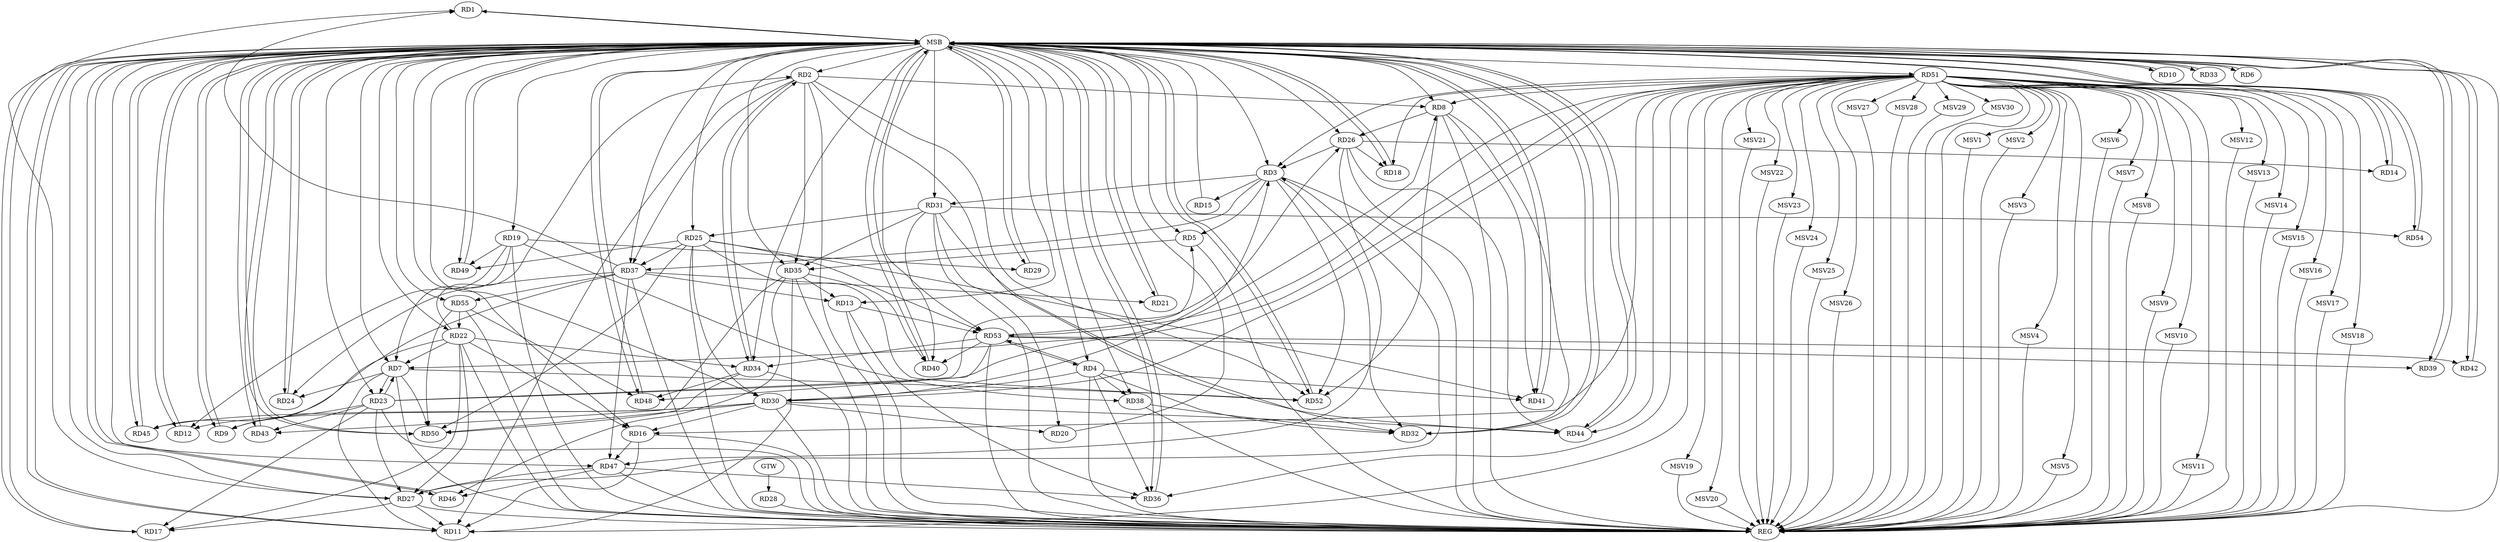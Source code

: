strict digraph G {
  RD1 [ label="RD1" ];
  RD2 [ label="RD2" ];
  RD3 [ label="RD3" ];
  RD4 [ label="RD4" ];
  RD5 [ label="RD5" ];
  RD6 [ label="RD6" ];
  RD7 [ label="RD7" ];
  RD8 [ label="RD8" ];
  RD9 [ label="RD9" ];
  RD10 [ label="RD10" ];
  RD11 [ label="RD11" ];
  RD12 [ label="RD12" ];
  RD13 [ label="RD13" ];
  RD14 [ label="RD14" ];
  RD15 [ label="RD15" ];
  RD16 [ label="RD16" ];
  RD17 [ label="RD17" ];
  RD18 [ label="RD18" ];
  RD19 [ label="RD19" ];
  RD20 [ label="RD20" ];
  RD21 [ label="RD21" ];
  RD22 [ label="RD22" ];
  RD23 [ label="RD23" ];
  RD24 [ label="RD24" ];
  RD25 [ label="RD25" ];
  RD26 [ label="RD26" ];
  RD27 [ label="RD27" ];
  RD28 [ label="RD28" ];
  RD29 [ label="RD29" ];
  RD30 [ label="RD30" ];
  RD31 [ label="RD31" ];
  RD32 [ label="RD32" ];
  RD33 [ label="RD33" ];
  RD34 [ label="RD34" ];
  RD35 [ label="RD35" ];
  RD36 [ label="RD36" ];
  RD37 [ label="RD37" ];
  RD38 [ label="RD38" ];
  RD39 [ label="RD39" ];
  RD40 [ label="RD40" ];
  RD41 [ label="RD41" ];
  RD42 [ label="RD42" ];
  RD43 [ label="RD43" ];
  RD44 [ label="RD44" ];
  RD45 [ label="RD45" ];
  RD46 [ label="RD46" ];
  RD47 [ label="RD47" ];
  RD48 [ label="RD48" ];
  RD49 [ label="RD49" ];
  RD50 [ label="RD50" ];
  RD51 [ label="RD51" ];
  RD52 [ label="RD52" ];
  RD53 [ label="RD53" ];
  RD54 [ label="RD54" ];
  RD55 [ label="RD55" ];
  GTW [ label="GTW" ];
  REG [ label="REG" ];
  MSB [ label="MSB" ];
  MSV1 [ label="MSV1" ];
  MSV2 [ label="MSV2" ];
  MSV3 [ label="MSV3" ];
  MSV4 [ label="MSV4" ];
  MSV5 [ label="MSV5" ];
  MSV6 [ label="MSV6" ];
  MSV7 [ label="MSV7" ];
  MSV8 [ label="MSV8" ];
  MSV9 [ label="MSV9" ];
  MSV10 [ label="MSV10" ];
  MSV11 [ label="MSV11" ];
  MSV12 [ label="MSV12" ];
  MSV13 [ label="MSV13" ];
  MSV14 [ label="MSV14" ];
  MSV15 [ label="MSV15" ];
  MSV16 [ label="MSV16" ];
  MSV17 [ label="MSV17" ];
  MSV18 [ label="MSV18" ];
  MSV19 [ label="MSV19" ];
  MSV20 [ label="MSV20" ];
  MSV21 [ label="MSV21" ];
  MSV22 [ label="MSV22" ];
  MSV23 [ label="MSV23" ];
  MSV24 [ label="MSV24" ];
  MSV25 [ label="MSV25" ];
  MSV26 [ label="MSV26" ];
  MSV27 [ label="MSV27" ];
  MSV28 [ label="MSV28" ];
  MSV29 [ label="MSV29" ];
  MSV30 [ label="MSV30" ];
  RD27 -> RD1;
  RD37 -> RD1;
  RD2 -> RD8;
  RD2 -> RD11;
  RD22 -> RD2;
  RD2 -> RD34;
  RD34 -> RD2;
  RD2 -> RD35;
  RD2 -> RD37;
  RD2 -> RD44;
  RD2 -> RD52;
  RD3 -> RD5;
  RD3 -> RD15;
  RD26 -> RD3;
  RD27 -> RD3;
  RD30 -> RD3;
  RD3 -> RD31;
  RD3 -> RD32;
  RD3 -> RD37;
  RD51 -> RD3;
  RD3 -> RD52;
  RD4 -> RD30;
  RD4 -> RD32;
  RD4 -> RD36;
  RD4 -> RD38;
  RD4 -> RD41;
  RD4 -> RD53;
  RD53 -> RD4;
  RD5 -> RD35;
  RD53 -> RD5;
  RD7 -> RD11;
  RD19 -> RD7;
  RD22 -> RD7;
  RD7 -> RD23;
  RD23 -> RD7;
  RD7 -> RD24;
  RD7 -> RD50;
  RD51 -> RD7;
  RD7 -> RD52;
  RD23 -> RD8;
  RD8 -> RD26;
  RD8 -> RD32;
  RD8 -> RD41;
  RD51 -> RD8;
  RD8 -> RD52;
  RD23 -> RD9;
  RD37 -> RD9;
  RD16 -> RD11;
  RD27 -> RD11;
  RD35 -> RD11;
  RD51 -> RD11;
  RD19 -> RD12;
  RD30 -> RD12;
  RD35 -> RD13;
  RD13 -> RD36;
  RD37 -> RD13;
  RD13 -> RD53;
  RD26 -> RD14;
  RD22 -> RD16;
  RD30 -> RD16;
  RD16 -> RD47;
  RD51 -> RD16;
  RD22 -> RD17;
  RD23 -> RD17;
  RD27 -> RD17;
  RD26 -> RD18;
  RD51 -> RD18;
  RD19 -> RD29;
  RD19 -> RD38;
  RD19 -> RD49;
  RD30 -> RD20;
  RD31 -> RD20;
  RD37 -> RD21;
  RD22 -> RD27;
  RD22 -> RD34;
  RD22 -> RD45;
  RD55 -> RD22;
  RD23 -> RD26;
  RD23 -> RD27;
  RD23 -> RD43;
  RD37 -> RD24;
  RD25 -> RD30;
  RD31 -> RD25;
  RD25 -> RD37;
  RD25 -> RD41;
  RD25 -> RD49;
  RD25 -> RD50;
  RD25 -> RD52;
  RD25 -> RD53;
  RD26 -> RD44;
  RD26 -> RD47;
  RD47 -> RD27;
  RD30 -> RD44;
  RD30 -> RD45;
  RD30 -> RD50;
  RD51 -> RD30;
  RD31 -> RD32;
  RD31 -> RD35;
  RD31 -> RD40;
  RD31 -> RD54;
  RD38 -> RD32;
  RD34 -> RD48;
  RD34 -> RD50;
  RD53 -> RD34;
  RD35 -> RD40;
  RD35 -> RD43;
  RD35 -> RD46;
  RD47 -> RD36;
  RD51 -> RD36;
  RD37 -> RD47;
  RD37 -> RD55;
  RD53 -> RD39;
  RD53 -> RD40;
  RD53 -> RD42;
  RD51 -> RD44;
  RD47 -> RD46;
  RD53 -> RD48;
  RD55 -> RD48;
  RD55 -> RD50;
  RD51 -> RD53;
  GTW -> RD28;
  RD2 -> REG;
  RD3 -> REG;
  RD4 -> REG;
  RD5 -> REG;
  RD7 -> REG;
  RD8 -> REG;
  RD13 -> REG;
  RD16 -> REG;
  RD19 -> REG;
  RD22 -> REG;
  RD23 -> REG;
  RD25 -> REG;
  RD26 -> REG;
  RD27 -> REG;
  RD28 -> REG;
  RD30 -> REG;
  RD31 -> REG;
  RD34 -> REG;
  RD35 -> REG;
  RD37 -> REG;
  RD38 -> REG;
  RD47 -> REG;
  RD51 -> REG;
  RD53 -> REG;
  RD55 -> REG;
  RD1 -> MSB;
  MSB -> RD9;
  MSB -> RD19;
  MSB -> RD46;
  MSB -> RD53;
  MSB -> REG;
  RD6 -> MSB;
  MSB -> RD3;
  MSB -> RD16;
  MSB -> RD40;
  MSB -> RD50;
  RD9 -> MSB;
  MSB -> RD1;
  MSB -> RD23;
  MSB -> RD27;
  MSB -> RD29;
  MSB -> RD37;
  MSB -> RD41;
  MSB -> RD43;
  MSB -> RD44;
  MSB -> RD54;
  RD10 -> MSB;
  MSB -> RD18;
  MSB -> RD33;
  MSB -> RD42;
  MSB -> RD51;
  RD11 -> MSB;
  MSB -> RD10;
  MSB -> RD22;
  MSB -> RD49;
  RD12 -> MSB;
  MSB -> RD26;
  MSB -> RD55;
  RD14 -> MSB;
  MSB -> RD5;
  MSB -> RD12;
  MSB -> RD17;
  MSB -> RD31;
  MSB -> RD48;
  RD15 -> MSB;
  MSB -> RD35;
  RD17 -> MSB;
  MSB -> RD25;
  RD18 -> MSB;
  MSB -> RD34;
  RD20 -> MSB;
  RD21 -> MSB;
  MSB -> RD8;
  RD24 -> MSB;
  MSB -> RD14;
  MSB -> RD38;
  MSB -> RD45;
  RD29 -> MSB;
  MSB -> RD13;
  MSB -> RD36;
  RD32 -> MSB;
  RD33 -> MSB;
  MSB -> RD21;
  MSB -> RD32;
  MSB -> RD39;
  RD36 -> MSB;
  MSB -> RD6;
  MSB -> RD24;
  RD39 -> MSB;
  RD40 -> MSB;
  RD41 -> MSB;
  MSB -> RD2;
  RD42 -> MSB;
  RD43 -> MSB;
  MSB -> RD4;
  MSB -> RD11;
  RD44 -> MSB;
  RD45 -> MSB;
  MSB -> RD7;
  MSB -> RD52;
  RD46 -> MSB;
  RD48 -> MSB;
  RD49 -> MSB;
  MSB -> RD47;
  RD50 -> MSB;
  RD52 -> MSB;
  RD54 -> MSB;
  MSB -> RD30;
  RD51 -> MSV1;
  RD51 -> MSV2;
  MSV1 -> REG;
  MSV2 -> REG;
  RD51 -> MSV3;
  RD51 -> MSV4;
  RD51 -> MSV5;
  RD51 -> MSV6;
  RD51 -> MSV7;
  MSV3 -> REG;
  MSV4 -> REG;
  MSV5 -> REG;
  MSV6 -> REG;
  MSV7 -> REG;
  RD51 -> MSV8;
  RD51 -> MSV9;
  RD51 -> MSV10;
  MSV8 -> REG;
  MSV9 -> REG;
  MSV10 -> REG;
  RD51 -> MSV11;
  RD51 -> MSV12;
  MSV11 -> REG;
  MSV12 -> REG;
  RD51 -> MSV13;
  RD51 -> MSV14;
  RD51 -> MSV15;
  MSV13 -> REG;
  MSV14 -> REG;
  MSV15 -> REG;
  RD51 -> MSV16;
  RD51 -> MSV17;
  MSV16 -> REG;
  MSV17 -> REG;
  RD51 -> MSV18;
  RD51 -> MSV19;
  MSV18 -> REG;
  MSV19 -> REG;
  RD51 -> MSV20;
  MSV20 -> REG;
  RD51 -> MSV21;
  RD51 -> MSV22;
  RD51 -> MSV23;
  MSV21 -> REG;
  MSV22 -> REG;
  MSV23 -> REG;
  RD51 -> MSV24;
  RD51 -> MSV25;
  RD51 -> MSV26;
  MSV24 -> REG;
  MSV25 -> REG;
  MSV26 -> REG;
  RD51 -> MSV27;
  RD51 -> MSV28;
  MSV27 -> REG;
  MSV28 -> REG;
  RD51 -> MSV29;
  MSV29 -> REG;
  RD51 -> MSV30;
  MSV30 -> REG;
}
